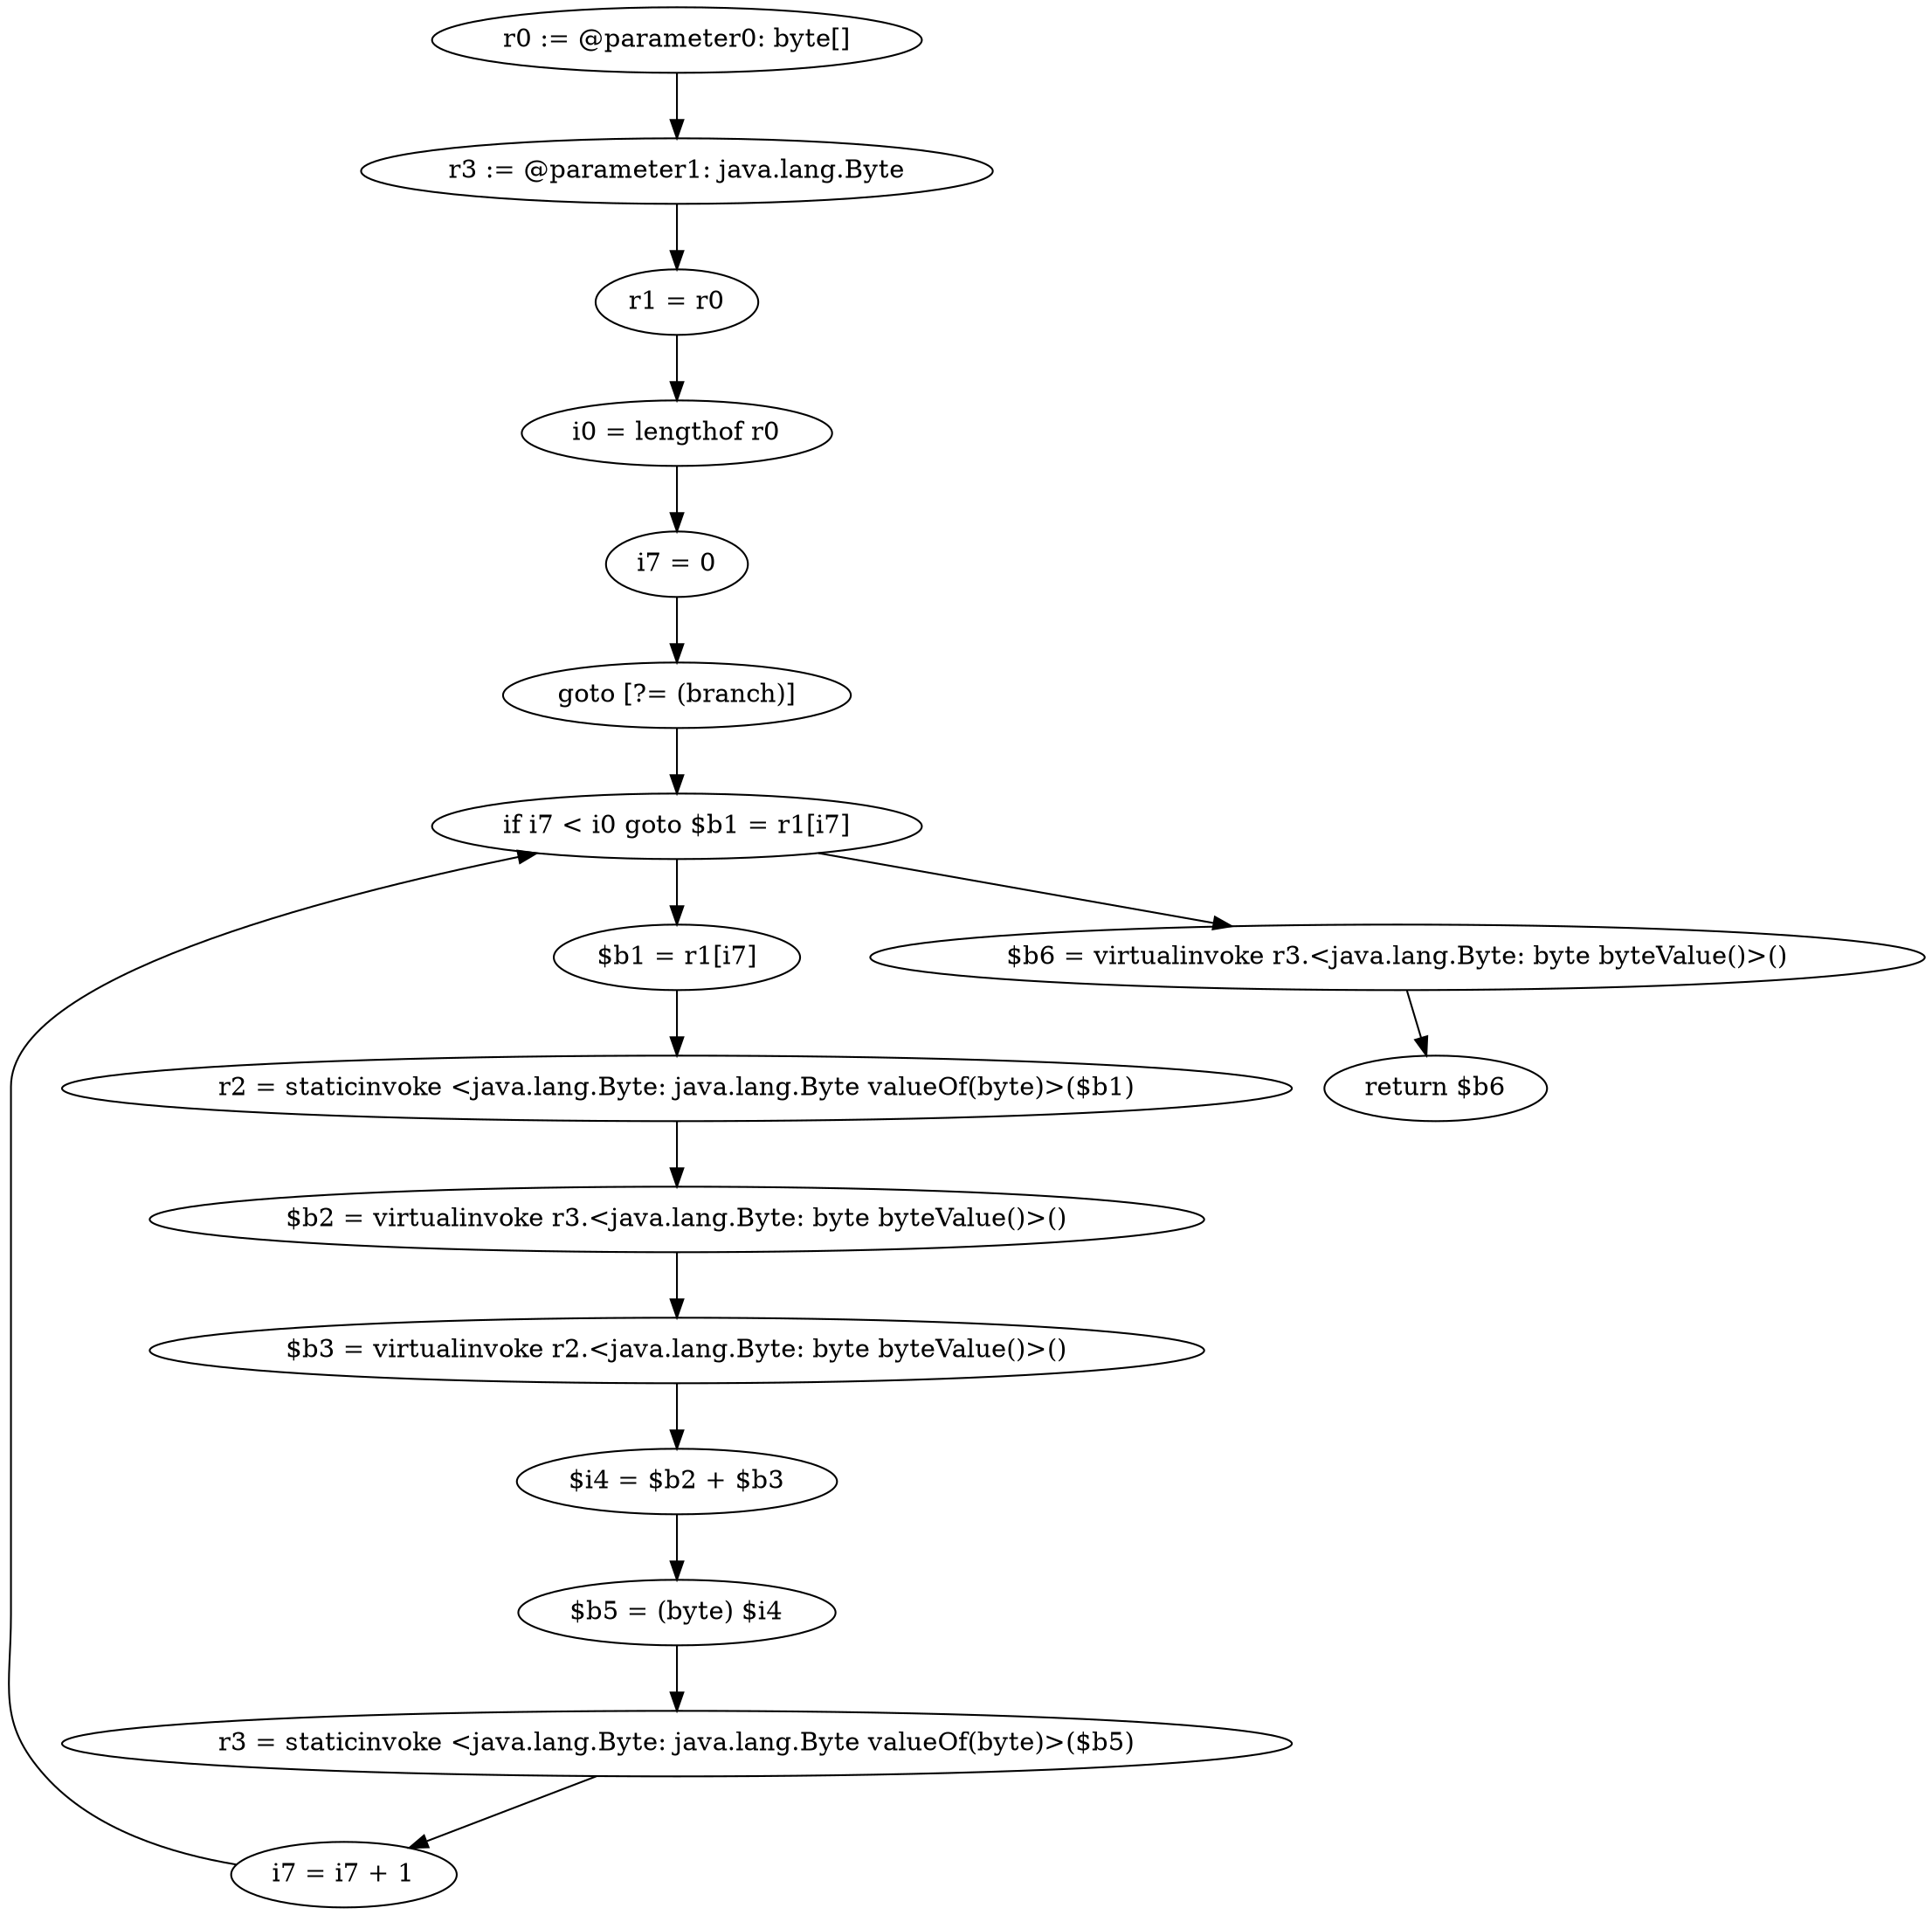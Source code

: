 digraph "unitGraph" {
    "r0 := @parameter0: byte[]"
    "r3 := @parameter1: java.lang.Byte"
    "r1 = r0"
    "i0 = lengthof r0"
    "i7 = 0"
    "goto [?= (branch)]"
    "$b1 = r1[i7]"
    "r2 = staticinvoke <java.lang.Byte: java.lang.Byte valueOf(byte)>($b1)"
    "$b2 = virtualinvoke r3.<java.lang.Byte: byte byteValue()>()"
    "$b3 = virtualinvoke r2.<java.lang.Byte: byte byteValue()>()"
    "$i4 = $b2 + $b3"
    "$b5 = (byte) $i4"
    "r3 = staticinvoke <java.lang.Byte: java.lang.Byte valueOf(byte)>($b5)"
    "i7 = i7 + 1"
    "if i7 < i0 goto $b1 = r1[i7]"
    "$b6 = virtualinvoke r3.<java.lang.Byte: byte byteValue()>()"
    "return $b6"
    "r0 := @parameter0: byte[]"->"r3 := @parameter1: java.lang.Byte";
    "r3 := @parameter1: java.lang.Byte"->"r1 = r0";
    "r1 = r0"->"i0 = lengthof r0";
    "i0 = lengthof r0"->"i7 = 0";
    "i7 = 0"->"goto [?= (branch)]";
    "goto [?= (branch)]"->"if i7 < i0 goto $b1 = r1[i7]";
    "$b1 = r1[i7]"->"r2 = staticinvoke <java.lang.Byte: java.lang.Byte valueOf(byte)>($b1)";
    "r2 = staticinvoke <java.lang.Byte: java.lang.Byte valueOf(byte)>($b1)"->"$b2 = virtualinvoke r3.<java.lang.Byte: byte byteValue()>()";
    "$b2 = virtualinvoke r3.<java.lang.Byte: byte byteValue()>()"->"$b3 = virtualinvoke r2.<java.lang.Byte: byte byteValue()>()";
    "$b3 = virtualinvoke r2.<java.lang.Byte: byte byteValue()>()"->"$i4 = $b2 + $b3";
    "$i4 = $b2 + $b3"->"$b5 = (byte) $i4";
    "$b5 = (byte) $i4"->"r3 = staticinvoke <java.lang.Byte: java.lang.Byte valueOf(byte)>($b5)";
    "r3 = staticinvoke <java.lang.Byte: java.lang.Byte valueOf(byte)>($b5)"->"i7 = i7 + 1";
    "i7 = i7 + 1"->"if i7 < i0 goto $b1 = r1[i7]";
    "if i7 < i0 goto $b1 = r1[i7]"->"$b6 = virtualinvoke r3.<java.lang.Byte: byte byteValue()>()";
    "if i7 < i0 goto $b1 = r1[i7]"->"$b1 = r1[i7]";
    "$b6 = virtualinvoke r3.<java.lang.Byte: byte byteValue()>()"->"return $b6";
}
